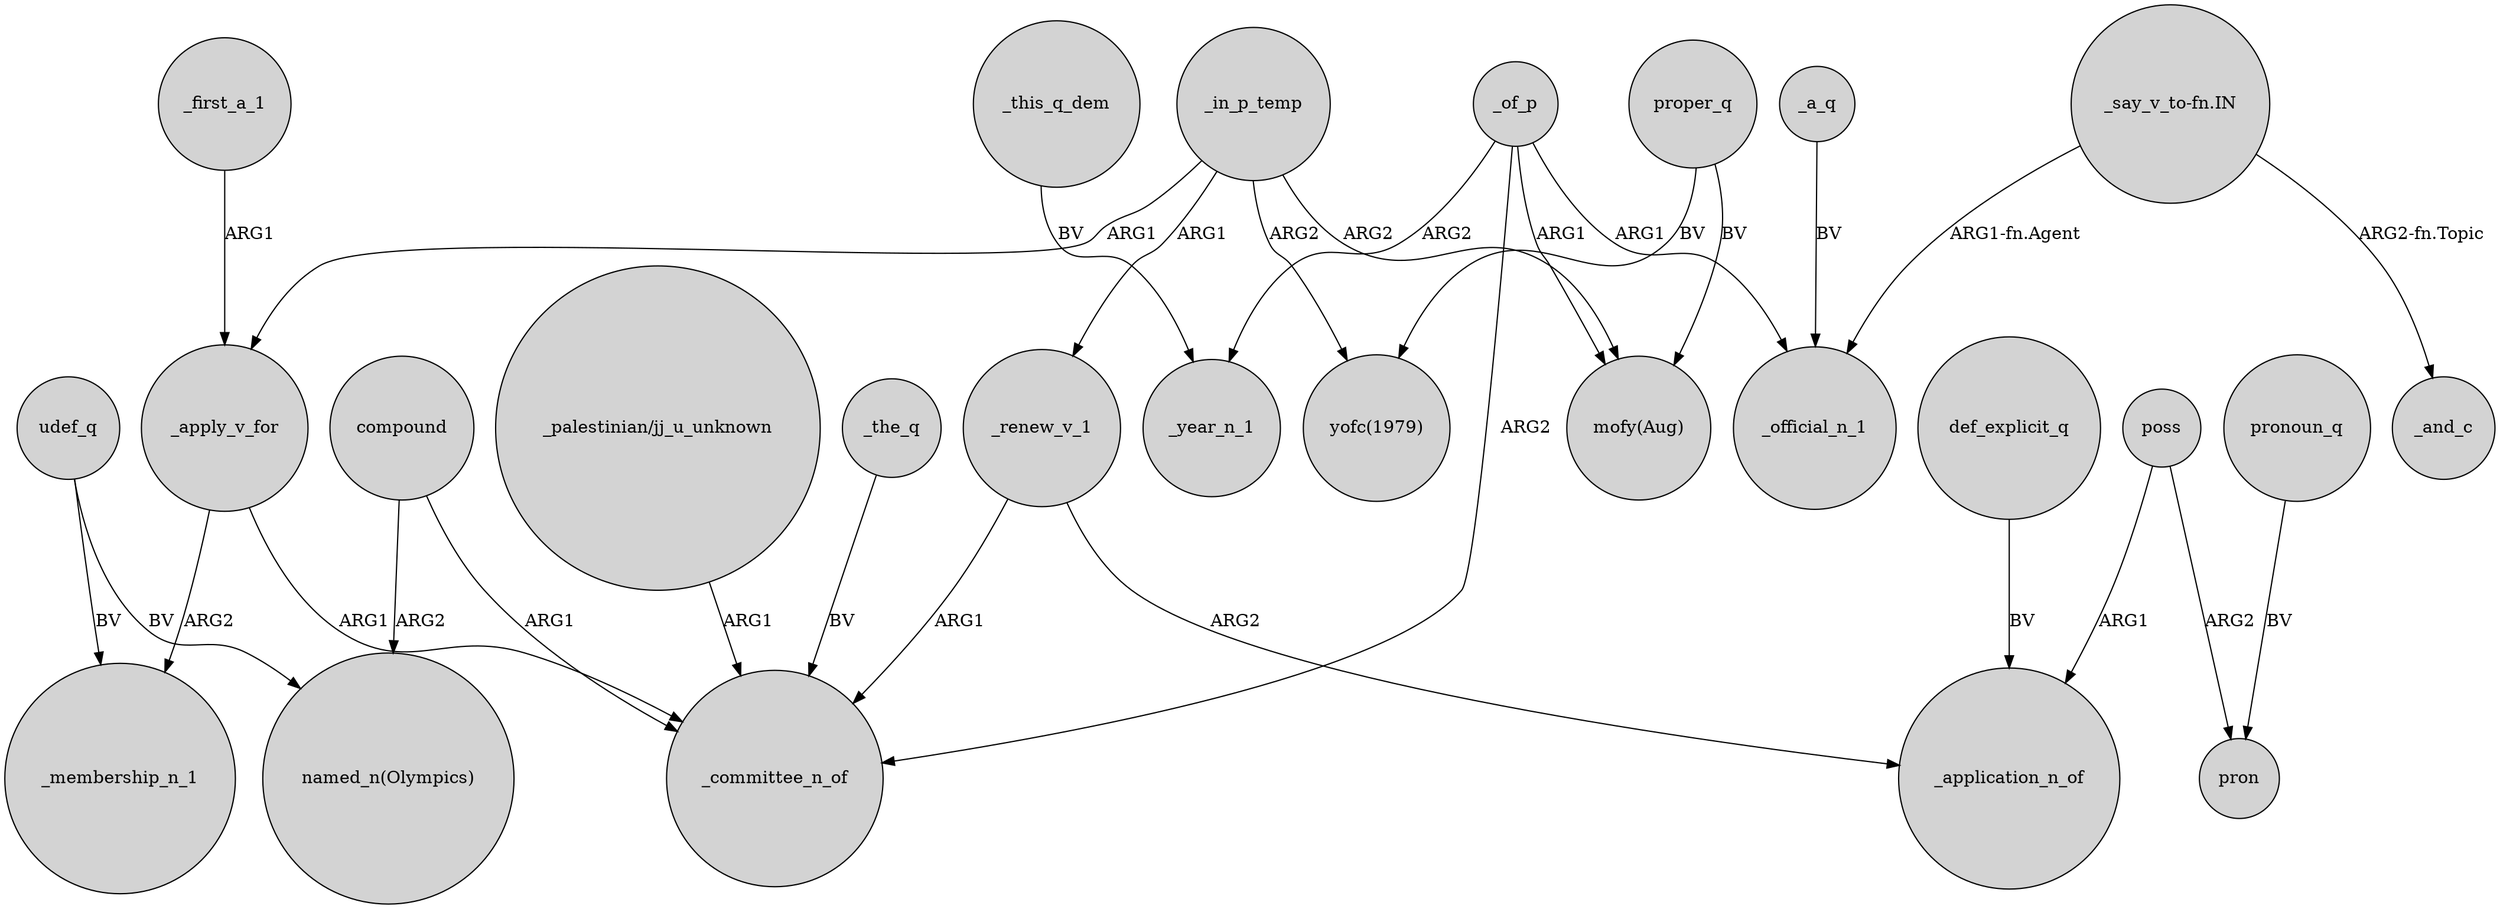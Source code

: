 digraph {
	node [shape=circle style=filled]
	udef_q -> _membership_n_1 [label=BV]
	poss -> pron [label=ARG2]
	_of_p -> _year_n_1 [label=ARG2]
	"_say_v_to-fn.IN" -> _official_n_1 [label="ARG1-fn.Agent"]
	_the_q -> _committee_n_of [label=BV]
	_in_p_temp -> _apply_v_for [label=ARG1]
	_renew_v_1 -> _committee_n_of [label=ARG1]
	def_explicit_q -> _application_n_of [label=BV]
	_first_a_1 -> _apply_v_for [label=ARG1]
	udef_q -> "named_n(Olympics)" [label=BV]
	_in_p_temp -> _renew_v_1 [label=ARG1]
	compound -> "named_n(Olympics)" [label=ARG2]
	pronoun_q -> pron [label=BV]
	_in_p_temp -> "mofy(Aug)" [label=ARG2]
	_a_q -> _official_n_1 [label=BV]
	poss -> _application_n_of [label=ARG1]
	proper_q -> "mofy(Aug)" [label=BV]
	_renew_v_1 -> _application_n_of [label=ARG2]
	"_say_v_to-fn.IN" -> _and_c [label="ARG2-fn.Topic"]
	proper_q -> "yofc(1979)" [label=BV]
	_apply_v_for -> _membership_n_1 [label=ARG2]
	_of_p -> _official_n_1 [label=ARG1]
	_in_p_temp -> "yofc(1979)" [label=ARG2]
	compound -> _committee_n_of [label=ARG1]
	"_palestinian/jj_u_unknown" -> _committee_n_of [label=ARG1]
	_of_p -> _committee_n_of [label=ARG2]
	_apply_v_for -> _committee_n_of [label=ARG1]
	_of_p -> "mofy(Aug)" [label=ARG1]
	_this_q_dem -> _year_n_1 [label=BV]
}
